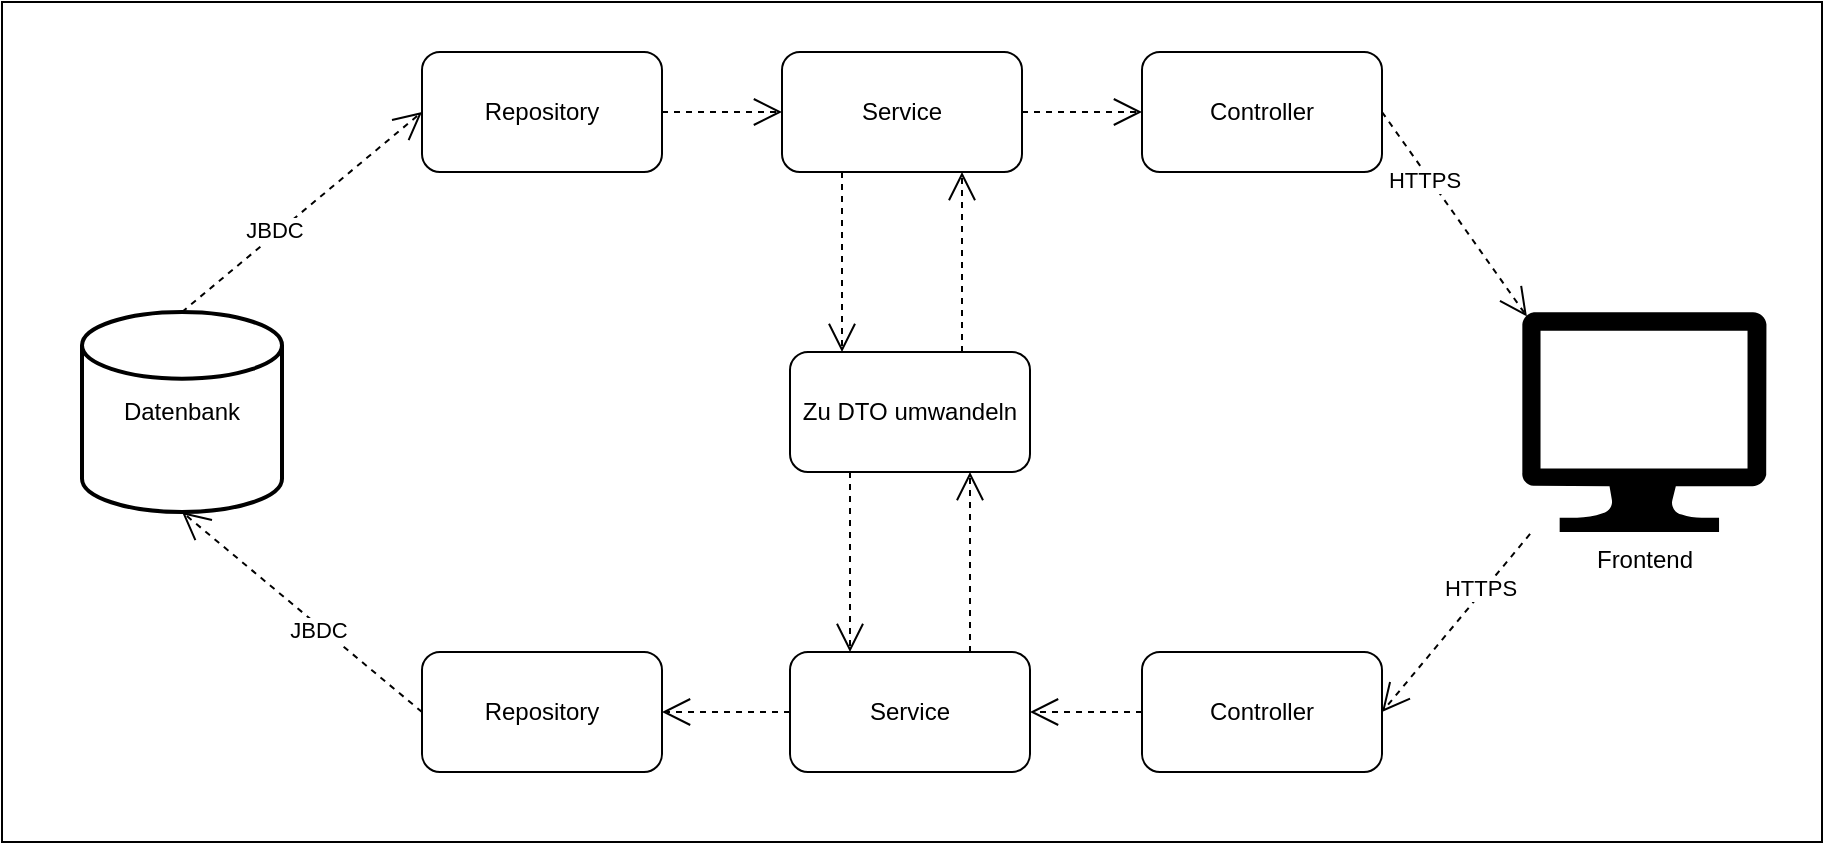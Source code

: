 <mxfile version="14.2.3" type="device"><diagram id="_lw6_kGI4B_Dm3HWOvNt" name="Page-1"><mxGraphModel dx="2053" dy="1133" grid="1" gridSize="10" guides="1" tooltips="1" connect="1" arrows="1" fold="1" page="1" pageScale="1" pageWidth="827" pageHeight="1169" math="0" shadow="0"><root><mxCell id="0"/><mxCell id="1" parent="0"/><mxCell id="UPlCQYwIKsypqgr2HKAp-1" value="" style="rounded=0;whiteSpace=wrap;html=1;" vertex="1" parent="1"><mxGeometry x="-40" y="45" width="910" height="420" as="geometry"/></mxCell><mxCell id="UPlCQYwIKsypqgr2HKAp-2" value="Frontend" style="aspect=fixed;pointerEvents=1;shadow=0;dashed=0;html=1;strokeColor=none;labelPosition=center;verticalLabelPosition=bottom;verticalAlign=top;align=center;shape=mxgraph.azure.computer;fillColor=#000000;" vertex="1" parent="1"><mxGeometry x="720" y="200" width="122.22" height="110" as="geometry"/></mxCell><mxCell id="UPlCQYwIKsypqgr2HKAp-3" value="Datenbank" style="strokeWidth=2;html=1;shape=mxgraph.flowchart.database;whiteSpace=wrap;fillColor=none;" vertex="1" parent="1"><mxGeometry y="200" width="100" height="100" as="geometry"/></mxCell><mxCell id="UPlCQYwIKsypqgr2HKAp-4" value="Controller" style="rounded=1;whiteSpace=wrap;html=1;fillColor=none;" vertex="1" parent="1"><mxGeometry x="530" y="370" width="120" height="60" as="geometry"/></mxCell><mxCell id="UPlCQYwIKsypqgr2HKAp-6" value="Service" style="rounded=1;whiteSpace=wrap;html=1;fillColor=none;" vertex="1" parent="1"><mxGeometry x="354" y="370" width="120" height="60" as="geometry"/></mxCell><mxCell id="UPlCQYwIKsypqgr2HKAp-7" value="Repository" style="rounded=1;whiteSpace=wrap;html=1;fillColor=none;" vertex="1" parent="1"><mxGeometry x="170" y="370" width="120" height="60" as="geometry"/></mxCell><mxCell id="UPlCQYwIKsypqgr2HKAp-8" value="Controller" style="rounded=1;whiteSpace=wrap;html=1;fillColor=none;" vertex="1" parent="1"><mxGeometry x="530" y="70" width="120" height="60" as="geometry"/></mxCell><mxCell id="UPlCQYwIKsypqgr2HKAp-9" value="Service" style="rounded=1;whiteSpace=wrap;html=1;fillColor=none;" vertex="1" parent="1"><mxGeometry x="350" y="70" width="120" height="60" as="geometry"/></mxCell><mxCell id="UPlCQYwIKsypqgr2HKAp-10" value="Repository" style="rounded=1;whiteSpace=wrap;html=1;fillColor=none;" vertex="1" parent="1"><mxGeometry x="170" y="70" width="120" height="60" as="geometry"/></mxCell><mxCell id="UPlCQYwIKsypqgr2HKAp-12" value="" style="endArrow=open;endSize=12;dashed=1;html=1;exitX=0.033;exitY=1.009;exitDx=0;exitDy=0;exitPerimeter=0;entryX=1;entryY=0.5;entryDx=0;entryDy=0;" edge="1" parent="1" source="UPlCQYwIKsypqgr2HKAp-2" target="UPlCQYwIKsypqgr2HKAp-4"><mxGeometry width="160" relative="1" as="geometry"><mxPoint x="320" y="460" as="sourcePoint"/><mxPoint x="480" y="460" as="targetPoint"/></mxGeometry></mxCell><mxCell id="UPlCQYwIKsypqgr2HKAp-13" value="HTTPS" style="edgeLabel;html=1;align=center;verticalAlign=middle;resizable=0;points=[];" vertex="1" connectable="0" parent="UPlCQYwIKsypqgr2HKAp-12"><mxGeometry x="-0.372" y="-2" relative="1" as="geometry"><mxPoint as="offset"/></mxGeometry></mxCell><mxCell id="UPlCQYwIKsypqgr2HKAp-14" value="" style="endArrow=open;endSize=12;dashed=1;html=1;exitX=1;exitY=0.5;exitDx=0;exitDy=0;entryX=0.02;entryY=0.02;entryDx=0;entryDy=0;entryPerimeter=0;" edge="1" parent="1" source="UPlCQYwIKsypqgr2HKAp-8" target="UPlCQYwIKsypqgr2HKAp-2"><mxGeometry width="160" relative="1" as="geometry"><mxPoint x="669.033" y="210" as="sourcePoint"/><mxPoint x="610" y="269.01" as="targetPoint"/></mxGeometry></mxCell><mxCell id="UPlCQYwIKsypqgr2HKAp-15" value="HTTPS" style="edgeLabel;html=1;align=center;verticalAlign=middle;resizable=0;points=[];" vertex="1" connectable="0" parent="UPlCQYwIKsypqgr2HKAp-14"><mxGeometry x="-0.372" y="-2" relative="1" as="geometry"><mxPoint as="offset"/></mxGeometry></mxCell><mxCell id="UPlCQYwIKsypqgr2HKAp-16" value="" style="endArrow=open;endSize=12;dashed=1;html=1;exitX=0;exitY=0.5;exitDx=0;exitDy=0;entryX=1;entryY=0.5;entryDx=0;entryDy=0;" edge="1" parent="1" source="UPlCQYwIKsypqgr2HKAp-4" target="UPlCQYwIKsypqgr2HKAp-6"><mxGeometry width="160" relative="1" as="geometry"><mxPoint x="499.033" y="270" as="sourcePoint"/><mxPoint x="440" y="329.01" as="targetPoint"/></mxGeometry></mxCell><mxCell id="UPlCQYwIKsypqgr2HKAp-18" value="" style="endArrow=open;endSize=12;dashed=1;html=1;exitX=0;exitY=0.5;exitDx=0;exitDy=0;entryX=1;entryY=0.5;entryDx=0;entryDy=0;" edge="1" parent="1" source="UPlCQYwIKsypqgr2HKAp-6" target="UPlCQYwIKsypqgr2HKAp-7"><mxGeometry width="160" relative="1" as="geometry"><mxPoint x="540" y="410" as="sourcePoint"/><mxPoint x="484" y="410" as="targetPoint"/></mxGeometry></mxCell><mxCell id="UPlCQYwIKsypqgr2HKAp-19" value="" style="endArrow=open;endSize=12;dashed=1;html=1;exitX=1;exitY=0.5;exitDx=0;exitDy=0;entryX=0;entryY=0.5;entryDx=0;entryDy=0;" edge="1" parent="1" source="UPlCQYwIKsypqgr2HKAp-10" target="UPlCQYwIKsypqgr2HKAp-9"><mxGeometry width="160" relative="1" as="geometry"><mxPoint x="364" y="410" as="sourcePoint"/><mxPoint x="300" y="410" as="targetPoint"/></mxGeometry></mxCell><mxCell id="UPlCQYwIKsypqgr2HKAp-20" value="" style="endArrow=open;endSize=12;dashed=1;html=1;exitX=1;exitY=0.5;exitDx=0;exitDy=0;entryX=0;entryY=0.5;entryDx=0;entryDy=0;" edge="1" parent="1" source="UPlCQYwIKsypqgr2HKAp-9" target="UPlCQYwIKsypqgr2HKAp-8"><mxGeometry width="160" relative="1" as="geometry"><mxPoint x="300" y="110" as="sourcePoint"/><mxPoint x="360" y="110" as="targetPoint"/></mxGeometry></mxCell><mxCell id="UPlCQYwIKsypqgr2HKAp-21" value="" style="endArrow=open;endSize=12;dashed=1;html=1;exitX=0;exitY=0.5;exitDx=0;exitDy=0;entryX=0.5;entryY=1;entryDx=0;entryDy=0;entryPerimeter=0;" edge="1" parent="1" source="UPlCQYwIKsypqgr2HKAp-7" target="UPlCQYwIKsypqgr2HKAp-3"><mxGeometry width="160" relative="1" as="geometry"><mxPoint x="364" y="410" as="sourcePoint"/><mxPoint x="300" y="410" as="targetPoint"/></mxGeometry></mxCell><mxCell id="UPlCQYwIKsypqgr2HKAp-23" value="JBDC" style="edgeLabel;html=1;align=center;verticalAlign=middle;resizable=0;points=[];" vertex="1" connectable="0" parent="UPlCQYwIKsypqgr2HKAp-21"><mxGeometry x="-0.134" y="2" relative="1" as="geometry"><mxPoint x="1" as="offset"/></mxGeometry></mxCell><mxCell id="UPlCQYwIKsypqgr2HKAp-22" value="" style="endArrow=open;endSize=12;dashed=1;html=1;exitX=0.5;exitY=0;exitDx=0;exitDy=0;entryX=0;entryY=0.5;entryDx=0;entryDy=0;exitPerimeter=0;" edge="1" parent="1" source="UPlCQYwIKsypqgr2HKAp-3" target="UPlCQYwIKsypqgr2HKAp-10"><mxGeometry width="160" relative="1" as="geometry"><mxPoint x="180" y="410" as="sourcePoint"/><mxPoint x="94" y="306" as="targetPoint"/></mxGeometry></mxCell><mxCell id="UPlCQYwIKsypqgr2HKAp-24" value="JBDC" style="edgeLabel;html=1;align=center;verticalAlign=middle;resizable=0;points=[];" vertex="1" connectable="0" parent="UPlCQYwIKsypqgr2HKAp-22"><mxGeometry x="-0.211" y="2" relative="1" as="geometry"><mxPoint as="offset"/></mxGeometry></mxCell><mxCell id="UPlCQYwIKsypqgr2HKAp-25" value="Zu DTO umwandeln" style="rounded=1;whiteSpace=wrap;html=1;fillColor=none;" vertex="1" parent="1"><mxGeometry x="354" y="220" width="120" height="60" as="geometry"/></mxCell><mxCell id="UPlCQYwIKsypqgr2HKAp-26" value="" style="endArrow=open;endSize=12;dashed=1;html=1;exitX=0.75;exitY=0;exitDx=0;exitDy=0;entryX=0.75;entryY=1;entryDx=0;entryDy=0;" edge="1" parent="1" source="UPlCQYwIKsypqgr2HKAp-6" target="UPlCQYwIKsypqgr2HKAp-25"><mxGeometry width="160" relative="1" as="geometry"><mxPoint x="486" y="330" as="sourcePoint"/><mxPoint x="430" y="330" as="targetPoint"/></mxGeometry></mxCell><mxCell id="UPlCQYwIKsypqgr2HKAp-27" value="" style="endArrow=open;endSize=12;dashed=1;html=1;exitX=0.25;exitY=1;exitDx=0;exitDy=0;entryX=0.25;entryY=0;entryDx=0;entryDy=0;" edge="1" parent="1" source="UPlCQYwIKsypqgr2HKAp-25" target="UPlCQYwIKsypqgr2HKAp-6"><mxGeometry width="160" relative="1" as="geometry"><mxPoint x="454" y="380" as="sourcePoint"/><mxPoint x="455" y="290" as="targetPoint"/></mxGeometry></mxCell><mxCell id="UPlCQYwIKsypqgr2HKAp-28" value="" style="endArrow=open;endSize=12;dashed=1;html=1;exitX=0.25;exitY=1;exitDx=0;exitDy=0;entryX=0.25;entryY=0;entryDx=0;entryDy=0;" edge="1" parent="1"><mxGeometry width="160" relative="1" as="geometry"><mxPoint x="380" y="130" as="sourcePoint"/><mxPoint x="380" y="220" as="targetPoint"/></mxGeometry></mxCell><mxCell id="UPlCQYwIKsypqgr2HKAp-29" value="" style="endArrow=open;endSize=12;dashed=1;html=1;exitX=0.75;exitY=0;exitDx=0;exitDy=0;entryX=0.75;entryY=1;entryDx=0;entryDy=0;" edge="1" parent="1"><mxGeometry width="160" relative="1" as="geometry"><mxPoint x="440" y="220" as="sourcePoint"/><mxPoint x="440" y="130" as="targetPoint"/></mxGeometry></mxCell></root></mxGraphModel></diagram></mxfile>